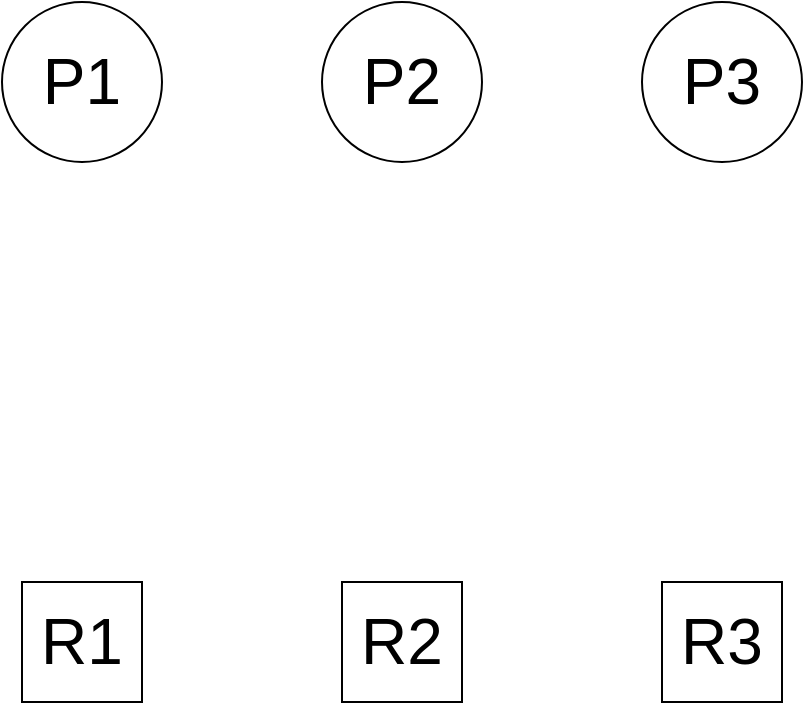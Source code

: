 <mxfile version="15.9.4" type="device" pages="3"><diagram id="BNcftRfeZs_mvViDRfoP" name="Postavka"><mxGraphModel dx="458" dy="791" grid="1" gridSize="10" guides="1" tooltips="1" connect="1" arrows="1" fold="1" page="1" pageScale="1" pageWidth="827" pageHeight="1169" math="0" shadow="0"><root><mxCell id="0"/><mxCell id="1" parent="0"/><mxCell id="bp0Y83ECZutzYG-RsAzz-1" value="&lt;font style=&quot;font-size: 32px&quot;&gt;P1&lt;/font&gt;" style="ellipse;whiteSpace=wrap;html=1;aspect=fixed;" parent="1" vertex="1"><mxGeometry x="120" y="40" width="80" height="80" as="geometry"/></mxCell><mxCell id="bp0Y83ECZutzYG-RsAzz-2" value="&lt;font style=&quot;font-size: 32px&quot;&gt;P2&lt;/font&gt;" style="ellipse;whiteSpace=wrap;html=1;aspect=fixed;" parent="1" vertex="1"><mxGeometry x="280" y="40" width="80" height="80" as="geometry"/></mxCell><mxCell id="bp0Y83ECZutzYG-RsAzz-3" value="&lt;font style=&quot;font-size: 32px&quot;&gt;P3&lt;/font&gt;" style="ellipse;whiteSpace=wrap;html=1;aspect=fixed;" parent="1" vertex="1"><mxGeometry x="440" y="40" width="80" height="80" as="geometry"/></mxCell><mxCell id="bp0Y83ECZutzYG-RsAzz-4" value="R1" style="whiteSpace=wrap;html=1;aspect=fixed;fontSize=32;" parent="1" vertex="1"><mxGeometry x="130" y="330" width="60" height="60" as="geometry"/></mxCell><mxCell id="bp0Y83ECZutzYG-RsAzz-5" value="R2" style="whiteSpace=wrap;html=1;aspect=fixed;fontSize=32;" parent="1" vertex="1"><mxGeometry x="290" y="330" width="60" height="60" as="geometry"/></mxCell><mxCell id="bp0Y83ECZutzYG-RsAzz-6" value="R3" style="whiteSpace=wrap;html=1;aspect=fixed;fontSize=32;" parent="1" vertex="1"><mxGeometry x="450" y="330" width="60" height="60" as="geometry"/></mxCell></root></mxGraphModel></diagram><diagram name="a" id="tRidxB5JEol-MvQMKE3D"><mxGraphModel dx="218" dy="377" grid="1" gridSize="10" guides="1" tooltips="1" connect="1" arrows="1" fold="1" page="1" pageScale="1" pageWidth="827" pageHeight="1169" math="0" shadow="0"><root><mxCell id="Y9xtplmmN1m9p7DqJO31-0"/><mxCell id="Y9xtplmmN1m9p7DqJO31-1" parent="Y9xtplmmN1m9p7DqJO31-0"/><mxCell id="Y9xtplmmN1m9p7DqJO31-2" value="&lt;font style=&quot;font-size: 32px&quot;&gt;P1&lt;/font&gt;" style="ellipse;whiteSpace=wrap;html=1;aspect=fixed;" parent="Y9xtplmmN1m9p7DqJO31-1" vertex="1"><mxGeometry x="120" y="40" width="80" height="80" as="geometry"/></mxCell><mxCell id="Y9xtplmmN1m9p7DqJO31-3" value="&lt;font style=&quot;font-size: 32px&quot;&gt;P2&lt;/font&gt;" style="ellipse;whiteSpace=wrap;html=1;aspect=fixed;" parent="Y9xtplmmN1m9p7DqJO31-1" vertex="1"><mxGeometry x="280" y="40" width="80" height="80" as="geometry"/></mxCell><mxCell id="Y9xtplmmN1m9p7DqJO31-4" value="&lt;font style=&quot;font-size: 32px&quot;&gt;P3&lt;/font&gt;" style="ellipse;whiteSpace=wrap;html=1;aspect=fixed;" parent="Y9xtplmmN1m9p7DqJO31-1" vertex="1"><mxGeometry x="440" y="40" width="80" height="80" as="geometry"/></mxCell><mxCell id="Y9xtplmmN1m9p7DqJO31-5" value="R1" style="whiteSpace=wrap;html=1;aspect=fixed;fontSize=32;" parent="Y9xtplmmN1m9p7DqJO31-1" vertex="1"><mxGeometry x="130" y="330" width="60" height="60" as="geometry"/></mxCell><mxCell id="Y9xtplmmN1m9p7DqJO31-6" value="R2" style="whiteSpace=wrap;html=1;aspect=fixed;fontSize=32;" parent="Y9xtplmmN1m9p7DqJO31-1" vertex="1"><mxGeometry x="290" y="330" width="60" height="60" as="geometry"/></mxCell><mxCell id="Y9xtplmmN1m9p7DqJO31-7" value="R3" style="whiteSpace=wrap;html=1;aspect=fixed;fontSize=32;" parent="Y9xtplmmN1m9p7DqJO31-1" vertex="1"><mxGeometry x="450" y="330" width="60" height="60" as="geometry"/></mxCell><mxCell id="Y9xtplmmN1m9p7DqJO31-8" value="" style="endArrow=classic;html=1;rounded=0;fontSize=32;exitX=0.5;exitY=1;exitDx=0;exitDy=0;entryX=0.5;entryY=0;entryDx=0;entryDy=0;" parent="Y9xtplmmN1m9p7DqJO31-1" source="Y9xtplmmN1m9p7DqJO31-2" target="Y9xtplmmN1m9p7DqJO31-5" edge="1"><mxGeometry width="50" height="50" relative="1" as="geometry"><mxPoint x="230" y="250" as="sourcePoint"/><mxPoint x="280" y="200" as="targetPoint"/></mxGeometry></mxCell><mxCell id="Y9xtplmmN1m9p7DqJO31-9" value="" style="endArrow=classic;html=1;rounded=0;fontSize=32;exitX=0;exitY=1;exitDx=0;exitDy=0;entryX=0.75;entryY=0;entryDx=0;entryDy=0;dashed=1;" parent="Y9xtplmmN1m9p7DqJO31-1" source="Y9xtplmmN1m9p7DqJO31-3" target="Y9xtplmmN1m9p7DqJO31-5" edge="1"><mxGeometry width="50" height="50" relative="1" as="geometry"><mxPoint x="240" y="260" as="sourcePoint"/><mxPoint x="290" y="210" as="targetPoint"/></mxGeometry></mxCell><mxCell id="Y9xtplmmN1m9p7DqJO31-10" value="" style="endArrow=classic;html=1;rounded=0;fontSize=32;exitX=1;exitY=1;exitDx=0;exitDy=0;entryX=0.25;entryY=0;entryDx=0;entryDy=0;dashed=1;" parent="Y9xtplmmN1m9p7DqJO31-1" source="Y9xtplmmN1m9p7DqJO31-2" target="Y9xtplmmN1m9p7DqJO31-6" edge="1"><mxGeometry width="50" height="50" relative="1" as="geometry"><mxPoint x="360" y="260" as="sourcePoint"/><mxPoint x="410" y="210" as="targetPoint"/></mxGeometry></mxCell><mxCell id="Y9xtplmmN1m9p7DqJO31-11" value="" style="endArrow=classic;html=1;rounded=0;fontSize=32;exitX=0.5;exitY=0;exitDx=0;exitDy=0;entryX=0.5;entryY=1;entryDx=0;entryDy=0;" parent="Y9xtplmmN1m9p7DqJO31-1" source="Y9xtplmmN1m9p7DqJO31-6" target="Y9xtplmmN1m9p7DqJO31-3" edge="1"><mxGeometry width="50" height="50" relative="1" as="geometry"><mxPoint x="300" y="290" as="sourcePoint"/><mxPoint x="350" y="240" as="targetPoint"/></mxGeometry></mxCell><mxCell id="Y9xtplmmN1m9p7DqJO31-12" value="" style="endArrow=classic;html=1;rounded=0;fontSize=32;exitX=0;exitY=1;exitDx=0;exitDy=0;entryX=0.75;entryY=0;entryDx=0;entryDy=0;dashed=1;" parent="Y9xtplmmN1m9p7DqJO31-1" source="Y9xtplmmN1m9p7DqJO31-4" target="Y9xtplmmN1m9p7DqJO31-6" edge="1"><mxGeometry width="50" height="50" relative="1" as="geometry"><mxPoint x="370" y="250" as="sourcePoint"/><mxPoint x="420" y="200" as="targetPoint"/></mxGeometry></mxCell><mxCell id="Y9xtplmmN1m9p7DqJO31-13" value="" style="endArrow=classic;html=1;rounded=0;fontSize=32;exitX=1;exitY=1;exitDx=0;exitDy=0;entryX=0.25;entryY=0;entryDx=0;entryDy=0;dashed=1;" parent="Y9xtplmmN1m9p7DqJO31-1" source="Y9xtplmmN1m9p7DqJO31-3" target="Y9xtplmmN1m9p7DqJO31-7" edge="1"><mxGeometry width="50" height="50" relative="1" as="geometry"><mxPoint x="460" y="250" as="sourcePoint"/><mxPoint x="510" y="200" as="targetPoint"/></mxGeometry></mxCell><mxCell id="Y9xtplmmN1m9p7DqJO31-14" value="" style="endArrow=classic;html=1;rounded=0;fontSize=32;exitX=0.5;exitY=1;exitDx=0;exitDy=0;entryX=0.5;entryY=0;entryDx=0;entryDy=0;" parent="Y9xtplmmN1m9p7DqJO31-1" source="Y9xtplmmN1m9p7DqJO31-4" target="Y9xtplmmN1m9p7DqJO31-7" edge="1"><mxGeometry width="50" height="50" relative="1" as="geometry"><mxPoint x="540" y="240" as="sourcePoint"/><mxPoint x="590" y="190" as="targetPoint"/></mxGeometry></mxCell></root></mxGraphModel></diagram><diagram name="b" id="TiRNxEcL6ZoytFGmCB--"><mxGraphModel dx="366" dy="633" grid="1" gridSize="10" guides="1" tooltips="1" connect="1" arrows="1" fold="1" page="1" pageScale="1" pageWidth="827" pageHeight="1169" math="0" shadow="0"><root><mxCell id="nq5SwlWvHC95nCjrB5uy-0"/><mxCell id="nq5SwlWvHC95nCjrB5uy-1" parent="nq5SwlWvHC95nCjrB5uy-0"/><mxCell id="nq5SwlWvHC95nCjrB5uy-2" value="&lt;font style=&quot;font-size: 32px&quot;&gt;P1&lt;/font&gt;" style="ellipse;whiteSpace=wrap;html=1;aspect=fixed;" parent="nq5SwlWvHC95nCjrB5uy-1" vertex="1"><mxGeometry x="120" y="40" width="80" height="80" as="geometry"/></mxCell><mxCell id="nq5SwlWvHC95nCjrB5uy-3" value="&lt;font style=&quot;font-size: 32px&quot;&gt;P2&lt;/font&gt;" style="ellipse;whiteSpace=wrap;html=1;aspect=fixed;" parent="nq5SwlWvHC95nCjrB5uy-1" vertex="1"><mxGeometry x="280" y="40" width="80" height="80" as="geometry"/></mxCell><mxCell id="nq5SwlWvHC95nCjrB5uy-4" value="&lt;font style=&quot;font-size: 32px&quot;&gt;P3&lt;/font&gt;" style="ellipse;whiteSpace=wrap;html=1;aspect=fixed;" parent="nq5SwlWvHC95nCjrB5uy-1" vertex="1"><mxGeometry x="440" y="40" width="80" height="80" as="geometry"/></mxCell><mxCell id="nq5SwlWvHC95nCjrB5uy-5" value="R1" style="whiteSpace=wrap;html=1;aspect=fixed;fontSize=32;" parent="nq5SwlWvHC95nCjrB5uy-1" vertex="1"><mxGeometry x="130" y="330" width="60" height="60" as="geometry"/></mxCell><mxCell id="nq5SwlWvHC95nCjrB5uy-6" value="R2" style="whiteSpace=wrap;html=1;aspect=fixed;fontSize=32;" parent="nq5SwlWvHC95nCjrB5uy-1" vertex="1"><mxGeometry x="290" y="330" width="60" height="60" as="geometry"/></mxCell><mxCell id="nq5SwlWvHC95nCjrB5uy-7" value="R3" style="whiteSpace=wrap;html=1;aspect=fixed;fontSize=32;" parent="nq5SwlWvHC95nCjrB5uy-1" vertex="1"><mxGeometry x="450" y="330" width="60" height="60" as="geometry"/></mxCell><mxCell id="nq5SwlWvHC95nCjrB5uy-9" value="" style="endArrow=classic;html=1;rounded=0;fontSize=32;exitX=0;exitY=1;exitDx=0;exitDy=0;entryX=0.75;entryY=0;entryDx=0;entryDy=0;dashed=1;" parent="nq5SwlWvHC95nCjrB5uy-1" source="nq5SwlWvHC95nCjrB5uy-3" target="nq5SwlWvHC95nCjrB5uy-5" edge="1"><mxGeometry width="50" height="50" relative="1" as="geometry"><mxPoint x="240" y="260" as="sourcePoint"/><mxPoint x="290" y="210" as="targetPoint"/></mxGeometry></mxCell><mxCell id="nq5SwlWvHC95nCjrB5uy-10" value="" style="endArrow=classic;html=1;rounded=0;fontSize=32;exitX=1;exitY=1;exitDx=0;exitDy=0;entryX=0.25;entryY=0;entryDx=0;entryDy=0;dashed=1;" parent="nq5SwlWvHC95nCjrB5uy-1" source="nq5SwlWvHC95nCjrB5uy-2" target="nq5SwlWvHC95nCjrB5uy-6" edge="1"><mxGeometry width="50" height="50" relative="1" as="geometry"><mxPoint x="360" y="260" as="sourcePoint"/><mxPoint x="410" y="210" as="targetPoint"/></mxGeometry></mxCell><mxCell id="nq5SwlWvHC95nCjrB5uy-12" value="" style="endArrow=classic;html=1;rounded=0;fontSize=32;exitX=0;exitY=1;exitDx=0;exitDy=0;entryX=0.75;entryY=0;entryDx=0;entryDy=0;dashed=1;" parent="nq5SwlWvHC95nCjrB5uy-1" source="nq5SwlWvHC95nCjrB5uy-4" target="nq5SwlWvHC95nCjrB5uy-6" edge="1"><mxGeometry width="50" height="50" relative="1" as="geometry"><mxPoint x="370" y="250" as="sourcePoint"/><mxPoint x="420" y="200" as="targetPoint"/></mxGeometry></mxCell><mxCell id="nq5SwlWvHC95nCjrB5uy-13" value="" style="endArrow=classic;html=1;rounded=0;fontSize=32;exitX=1;exitY=1;exitDx=0;exitDy=0;entryX=0.25;entryY=0;entryDx=0;entryDy=0;dashed=1;" parent="nq5SwlWvHC95nCjrB5uy-1" source="nq5SwlWvHC95nCjrB5uy-3" target="nq5SwlWvHC95nCjrB5uy-7" edge="1"><mxGeometry width="50" height="50" relative="1" as="geometry"><mxPoint x="460" y="250" as="sourcePoint"/><mxPoint x="510" y="200" as="targetPoint"/></mxGeometry></mxCell><mxCell id="nq5SwlWvHC95nCjrB5uy-15" value="" style="endArrow=classic;html=1;rounded=0;fontSize=32;entryX=0.5;entryY=1;entryDx=0;entryDy=0;exitX=0.5;exitY=0;exitDx=0;exitDy=0;" parent="nq5SwlWvHC95nCjrB5uy-1" source="nq5SwlWvHC95nCjrB5uy-5" target="nq5SwlWvHC95nCjrB5uy-2" edge="1"><mxGeometry width="50" height="50" relative="1" as="geometry"><mxPoint x="100" y="250" as="sourcePoint"/><mxPoint x="150" y="200" as="targetPoint"/></mxGeometry></mxCell><mxCell id="nq5SwlWvHC95nCjrB5uy-16" value="" style="endArrow=classic;html=1;rounded=0;fontSize=32;exitX=0.5;exitY=1;exitDx=0;exitDy=0;entryX=0.5;entryY=0;entryDx=0;entryDy=0;" parent="nq5SwlWvHC95nCjrB5uy-1" source="nq5SwlWvHC95nCjrB5uy-3" target="nq5SwlWvHC95nCjrB5uy-6" edge="1"><mxGeometry width="50" height="50" relative="1" as="geometry"><mxPoint x="280" y="530" as="sourcePoint"/><mxPoint x="330" y="480" as="targetPoint"/></mxGeometry></mxCell><mxCell id="nq5SwlWvHC95nCjrB5uy-17" value="" style="endArrow=classic;html=1;rounded=0;fontSize=32;entryX=0.5;entryY=1;entryDx=0;entryDy=0;exitX=0.5;exitY=0;exitDx=0;exitDy=0;" parent="nq5SwlWvHC95nCjrB5uy-1" source="nq5SwlWvHC95nCjrB5uy-7" target="nq5SwlWvHC95nCjrB5uy-4" edge="1"><mxGeometry width="50" height="50" relative="1" as="geometry"><mxPoint x="500" y="300" as="sourcePoint"/><mxPoint x="550" y="250" as="targetPoint"/></mxGeometry></mxCell></root></mxGraphModel></diagram></mxfile>